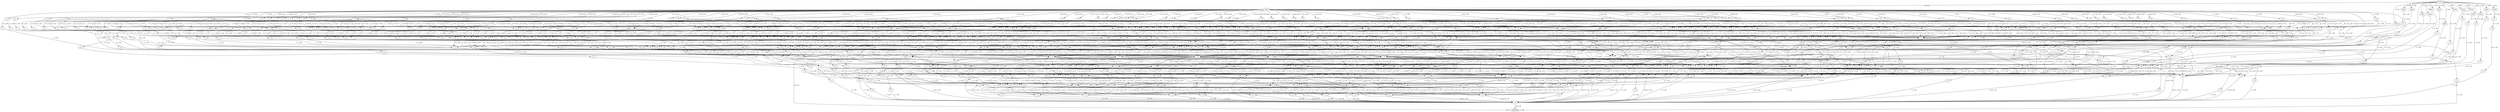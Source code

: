digraph G {
  0 [label="initial"];
  1 [label="initial"];
  2 [label="initial"];
  3 [label="initial"];
  4 [label="initial"];
  5 [label="initial"];
  6 [label="initial"];
  7 [label="initial"];
  8 [label="initial"];
  9 [label="initial"];
  10 [label="initial"];
  11 [label="initial"];
  12 [label="initial"];
  13 [label="initial"];
  14 [label="initial"];
  15 [label="initial"];
  16 [label="initial"];
  17 [label="t_10"];
  18 [label="t_10"];
  19 [label="t_10"];
  20 [label="t_10"];
  21 [label="t_10"];
  22 [label="t_10"];
  23 [label="t_10"];
  24 [label="t_10"];
  25 [label="t_10"];
  26 [label="t_10"];
  27 [label="t_10"];
  28 [label="t_10"];
  29 [label="t_10"];
  30 [label="t_10"];
  31 [label="t_10"];
  32 [label="t_10"];
  33 [label="t_10"];
  34 [label="t_10"];
  35 [label="t_10"];
  36 [label="t_10"];
  37 [label="t_10"];
  38 [label="t_10"];
  39 [label="t_10"];
  40 [label="t_10"];
  41 [label="t_10"];
  42 [label="t_10"];
  43 [label="t_10"];
  44 [label="t_10"];
  45 [label="t_10"];
  46 [label="t_10"];
  47 [label="t_10"];
  48 [label="t_10"];
  49 [label="t_10"];
  50 [label="t_10"];
  51 [label="t_10"];
  52 [label="t_10"];
  53 [label="t_10"];
  54 [label="t_10"];
  55 [label="t_10"];
  56 [label="t_10"];
  57 [label="t_10"];
  58 [label="t_10"];
  59 [label="t_10"];
  60 [label="t_10"];
  61 [label="t_10"];
  62 [label="t_10"];
  63 [label="t_10"];
  64 [label="t_10"];
  65 [label="t_10"];
  66 [label="t_10"];
  67 [label="t_10"];
  68 [label="t_10"];
  69 [label="t_10"];
  70 [label="t_10"];
  71 [label="t_10"];
  72 [label="t_10"];
  73 [label="t_10"];
  74 [label="t_10"];
  75 [label="t_10"];
  76 [label="t_10"];
  77 [label="t_10"];
  78 [label="t_10"];
  79 [label="t_10"];
  80 [label="t_10"];
  81 [label="t_10"];
  82 [label="t_10"];
  83 [label="t_10"];
  84 [label="t_10"];
  85 [label="t_10"];
  86 [label="t_10"];
  87 [label="t_10"];
  88 [label="t_10"];
  89 [label="t_10"];
  90 [label="t_10"];
  91 [label="t_10"];
  92 [label="t_10"];
  93 [label="t_10"];
  94 [label="t_10"];
  95 [label="t_10"];
  96 [label="t_10"];
  97 [label="t_10"];
  98 [label="t_10"];
  99 [label="t_10"];
  100 [label="t_10"];
  101 [label="t_10"];
  102 [label="t_10"];
  103 [label="t_10"];
  104 [label="t_11"];
  105 [label="t_11"];
  106 [label="t_11"];
  107 [label="t_11"];
  108 [label="t_11"];
  109 [label="t_11"];
  110 [label="t_11"];
  111 [label="t_11"];
  112 [label="t_11"];
  113 [label="t_11"];
  114 [label="t_11"];
  115 [label="t_11"];
  116 [label="t_11"];
  117 [label="t_11"];
  118 [label="t_11"];
  119 [label="t_11"];
  120 [label="t_11"];
  121 [label="t_11"];
  122 [label="t_11"];
  123 [label="t_11"];
  124 [label="t_11"];
  125 [label="t_11"];
  126 [label="t_11"];
  127 [label="t_11"];
  128 [label="t_11"];
  129 [label="t_11"];
  130 [label="t_11"];
  131 [label="t_11"];
  132 [label="t_11"];
  133 [label="t_11"];
  134 [label="t_11"];
  135 [label="t_11"];
  136 [label="t_11"];
  137 [label="t_11"];
  138 [label="t_11"];
  139 [label="t_11"];
  140 [label="t_11"];
  141 [label="t_11"];
  142 [label="t_11"];
  143 [label="t_11"];
  144 [label="t_11"];
  145 [label="t_11"];
  146 [label="t_11"];
  147 [label="t_11"];
  148 [label="t_11"];
  149 [label="t_11"];
  150 [label="t_11"];
  151 [label="t_11"];
  152 [label="t_11"];
  153 [label="t_11"];
  154 [label="t_11"];
  155 [label="t_11"];
  156 [label="t_11"];
  157 [label="t_11"];
  158 [label="t_11"];
  159 [label="t_11"];
  160 [label="t_11"];
  161 [label="t_11"];
  162 [label="t_11"];
  163 [label="t_11"];
  164 [label="t_11"];
  165 [label="t_11"];
  166 [label="t_11"];
  167 [label="t_11"];
  168 [label="t_11"];
  169 [label="t_11"];
  170 [label="t_11"];
  171 [label="t_11"];
  172 [label="t_11"];
  173 [label="t_11"];
  174 [label="t_11"];
  175 [label="t_11"];
  176 [label="t_13"];
  177 [label="t_15"];
  178 [label="t_15"];
  179 [label="t_15"];
  180 [label="t_15"];
  181 [label="t_15"];
  182 [label="t_15"];
  183 [label="t_15"];
  184 [label="t_15"];
  185 [label="t_15"];
  186 [label="t_15"];
  187 [label="t_15"];
  188 [label="t_15"];
  189 [label="t_15"];
  190 [label="t_15"];
  191 [label="t_15"];
  192 [label="t_15"];
  193 [label="t_15"];
  194 [label="t_15"];
  195 [label="t_15"];
  196 [label="t_15"];
  197 [label="t_15"];
  198 [label="t_15"];
  199 [label="t_15"];
  200 [label="t_15"];
  201 [label="t_15"];
  202 [label="t_15"];
  203 [label="t_15"];
  204 [label="t_15"];
  205 [label="t_15"];
  206 [label="t_15"];
  207 [label="t_15"];
  208 [label="t_15"];
  209 [label="t_15"];
  210 [label="t_15"];
  211 [label="t_15"];
  212 [label="t_15"];
  213 [label="t_15"];
  214 [label="t_15"];
  215 [label="t_15"];
  216 [label="t_15"];
  217 [label="t_15"];
  218 [label="t_15"];
  219 [label="t_15"];
  220 [label="t_15"];
  221 [label="t_15"];
  222 [label="t_15"];
  223 [label="t_15"];
  224 [label="t_15"];
  225 [label="t_15"];
  226 [label="t_15"];
  227 [label="t_15"];
  228 [label="t_15"];
  229 [label="t_15"];
  230 [label="t_15"];
  231 [label="t_15"];
  232 [label="t_15"];
  233 [label="t_15"];
  234 [label="t_15"];
  235 [label="t_15"];
  236 [label="t_15"];
  237 [label="t_15"];
  238 [label="t_15"];
  239 [label="t_15"];
  240 [label="t_15"];
  241 [label="t_15"];
  242 [label="t_15"];
  243 [label="t_15"];
  244 [label="t_15"];
  245 [label="t_15"];
  246 [label="t_15"];
  247 [label="t_15"];
  248 [label="t_15"];
  249 [label="t_15"];
  250 [label="t_15"];
  251 [label="t_15"];
  252 [label="t_15"];
  253 [label="t_15"];
  254 [label="t_15"];
  255 [label="t_15"];
  256 [label="t_15"];
  257 [label="t_15"];
  258 [label="t_15"];
  259 [label="t_15"];
  260 [label="t_15"];
  261 [label="t_15"];
  262 [label="t_15"];
  263 [label="t_15"];
  264 [label="t_15"];
  265 [label="t_15"];
  266 [label="t_15"];
  267 [label="t_15"];
  268 [label="t_15"];
  269 [label="t_15"];
  270 [label="t_15"];
  271 [label="t_15"];
  272 [label="t_15"];
  273 [label="t_15"];
  274 [label="t_15"];
  275 [label="t_15"];
  276 [label="t_15"];
  277 [label="t_15"];
  278 [label="t_16"];
  279 [label="t_16"];
  280 [label="t_16"];
  281 [label="t_16"];
  282 [label="t_16"];
  283 [label="t_16"];
  284 [label="t_16"];
  285 [label="t_16"];
  286 [label="t_16"];
  287 [label="t_16"];
  288 [label="t_16"];
  289 [label="t_16"];
  290 [label="t_16"];
  291 [label="t_16"];
  292 [label="t_16"];
  293 [label="t_16"];
  294 [label="t_16"];
  295 [label="t_16"];
  296 [label="t_16"];
  297 [label="t_16"];
  298 [label="t_16"];
  299 [label="t_16"];
  300 [label="t_16"];
  301 [label="t_16"];
  302 [label="t_16"];
  303 [label="t_16"];
  304 [label="t_16"];
  305 [label="t_16"];
  306 [label="t_16"];
  307 [label="t_16"];
  308 [label="t_16"];
  309 [label="t_16"];
  310 [label="t_16"];
  311 [label="t_16"];
  312 [label="t_16"];
  313 [label="t_16"];
  314 [label="t_16"];
  315 [label="t_16"];
  316 [label="t_16"];
  317 [label="t_16"];
  318 [label="t_16"];
  319 [label="t_16"];
  320 [label="t_16"];
  321 [label="t_16"];
  322 [label="t_16"];
  323 [label="t_16"];
  324 [label="t_17"];
  325 [label="t_17"];
  326 [label="t_17"];
  327 [label="t_17"];
  328 [label="t_17"];
  329 [label="t_17"];
  330 [label="t_17"];
  331 [label="t_17"];
  332 [label="t_17"];
  333 [label="t_17"];
  334 [label="t_17"];
  335 [label="t_17"];
  336 [label="t_17"];
  337 [label="t_17"];
  338 [label="t_18"];
  339 [label="t_19"];
  340 [label="t_19"];
  341 [label="t_19"];
  342 [label="t_19"];
  343 [label="t_19"];
  344 [label="t_19"];
  345 [label="t_19"];
  346 [label="t_19"];
  347 [label="t_19"];
  348 [label="t_19"];
  349 [label="t_19"];
  350 [label="t_19"];
  351 [label="t_19"];
  352 [label="t_20"];
  353 [label="t_21"];
  354 [label="t_21"];
  355 [label="t_21"];
  356 [label="t_21"];
  357 [label="t_21"];
  358 [label="t_21"];
  359 [label="t_21"];
  360 [label="t_21"];
  361 [label="t_21"];
  362 [label="t_21"];
  363 [label="t_21"];
  364 [label="t_21"];
  365 [label="t_21"];
  366 [label="t_21"];
  367 [label="t_21"];
  368 [label="t_21"];
  369 [label="t_21"];
  370 [label="t_21"];
  371 [label="t_21"];
  372 [label="t_21"];
  373 [label="t_21"];
  374 [label="t_21"];
  375 [label="t_21"];
  376 [label="t_21"];
  377 [label="t_21"];
  378 [label="t_21"];
  379 [label="t_21"];
  380 [label="t_21"];
  381 [label="t_21"];
  382 [label="t_23"];
  383 [label="t_23"];
  384 [label="t_23"];
  385 [label="t_23"];
  386 [label="t_23"];
  387 [label="t_23"];
  388 [label="t_23"];
  389 [label="t_23"];
  390 [label="t_23"];
  391 [label="t_23"];
  392 [label="t_23"];
  393 [label="t_23"];
  394 [label="t_23"];
  395 [label="t_23"];
  396 [label="t_23"];
  397 [label="t_23"];
  398 [label="t_23"];
  399 [label="t_23"];
  400 [label="t_23"];
  401 [label="t_23"];
  402 [label="t_23"];
  403 [label="t_23"];
  404 [label="t_23"];
  405 [label="t_23"];
  406 [label="t_23"];
  407 [label="t_23"];
  408 [label="t_23"];
  409 [label="t_23"];
  410 [label="t_23"];
  411 [label="t_23"];
  412 [label="t_23"];
  413 [label="t_23"];
  414 [label="t_23"];
  415 [label="t_23"];
  416 [label="t_23"];
  417 [label="t_23"];
  418 [label="t_23"];
  419 [label="t_23"];
  420 [label="t_23"];
  421 [label="t_23"];
  422 [label="t_23"];
  423 [label="t_23"];
  424 [label="t_23"];
  425 [label="t_23"];
  426 [label="t_23"];
  427 [label="t_24"];
  428 [label="t_24"];
  429 [label="t_24"];
  430 [label="t_24"];
  431 [label="t_24"];
  432 [label="t_24"];
  433 [label="t_24"];
  434 [label="t_24"];
  435 [label="t_24"];
  436 [label="t_24"];
  437 [label="t_24"];
  438 [label="t_24"];
  439 [label="t_24"];
  440 [label="t_24"];
  441 [label="t_24"];
  442 [label="t_24"];
  443 [label="t_24"];
  444 [label="t_24"];
  445 [label="t_24"];
  446 [label="t_24"];
  447 [label="t_24"];
  448 [label="t_24"];
  449 [label="t_24"];
  450 [label="t_24"];
  451 [label="t_24"];
  452 [label="t_24"];
  453 [label="t_24"];
  454 [label="t_24"];
  455 [label="t_24"];
  456 [label="t_24"];
  457 [label="t_24"];
  458 [label="t_25"];
  459 [label="t_25"];
  460 [label="t_25"];
  461 [label="t_25"];
  462 [label="t_25"];
  463 [label="t_25"];
  464 [label="t_25"];
  465 [label="t_25"];
  466 [label="t_25"];
  467 [label="t_25"];
  468 [label="t_25"];
  469 [label="t_25"];
  470 [label="t_25"];
  471 [label="t_33"];
  472 [label="t_33"];
  473 [label="t_33"];
  474 [label="t_33"];
  475 [label="t_33"];
  476 [label="t_33"];
  477 [label="t_33"];
  478 [label="t_33"];
  479 [label="t_33"];
  480 [label="t_33"];
  481 [label="t_33"];
  482 [label="t_33"];
  483 [label="t_33"];
  484 [label="t_33"];
  485 [label="t_33"];
  486 [label="t_33"];
  487 [label="t_33"];
  488 [label="t_33"];
  489 [label="t_33"];
  490 [label="t_33"];
  491 [label="t_33"];
  492 [label="t_33"];
  493 [label="t_33"];
  494 [label="t_33"];
  495 [label="t_33"];
  496 [label="t_33"];
  497 [label="t_33"];
  498 [label="t_33"];
  499 [label="t_33"];
  500 [label="t_33"];
  501 [label="t_33"];
  502 [label="t_33"];
  503 [label="t_33"];
  504 [label="t_33"];
  505 [label="t_33"];
  506 [label="t_33"];
  507 [label="t_33"];
  508 [label="t_33"];
  509 [label="t_33"];
  510 [label="t_33"];
  511 [label="t_33"];
  512 [label="t_33"];
  513 [label="t_33"];
  514 [label="t_33"];
  515 [label="t_33"];
  516 [label="t_33"];
  517 [label="t_33"];
  518 [label="t_33"];
  519 [label="t_33"];
  520 [label="t_33"];
  521 [label="t_33"];
  522 [label="t_33"];
  523 [label="t_33"];
  524 [label="t_33"];
  525 [label="t_33"];
  526 [label="t_33"];
  527 [label="t_33"];
  528 [label="t_33"];
  529 [label="t_33"];
  530 [label="t_33"];
  531 [label="t_33"];
  532 [label="t_33"];
  533 [label="t_33"];
  534 [label="t_33"];
  535 [label="t_33"];
  536 [label="t_33"];
  537 [label="t_33"];
  538 [label="t_33"];
  539 [label="t_33"];
  540 [label="t_33"];
  541 [label="t_33"];
  542 [label="t_33"];
  543 [label="t_33"];
  544 [label="t_33"];
  545 [label="t_33"];
  546 [label="t_33"];
  547 [label="t_33"];
  548 [label="t_33"];
  549 [label="t_33"];
  550 [label="t_33"];
  551 [label="t_33"];
  552 [label="t_33"];
  553 [label="t_33"];
  554 [label="t_33"];
  555 [label="t_33"];
  556 [label="t_5"];
  557 [label="t_5"];
  558 [label="t_5"];
  559 [label="t_5"];
  560 [label="t_5"];
  561 [label="t_5"];
  562 [label="t_5"];
  563 [label="t_5"];
  564 [label="t_5"];
  565 [label="t_5"];
  566 [label="t_5"];
  567 [label="t_5"];
  568 [label="t_5"];
  569 [label="t_5"];
  570 [label="t_5"];
  571 [label="t_5"];
  572 [label="t_5"];
  573 [label="t_5"];
  574 [label="t_5"];
  575 [label="t_5"];
  576 [label="t_5"];
  577 [label="t_5"];
  578 [label="t_5"];
  579 [label="t_5"];
  580 [label="t_5"];
  581 [label="t_5"];
  582 [label="t_5"];
  583 [label="t_5"];
  584 [label="t_5"];
  585 [label="t_5"];
  586 [label="t_5"];
  587 [label="t_5"];
  588 [label="t_5"];
  589 [label="t_5"];
  590 [label="t_5"];
  591 [label="t_5"];
  592 [label="t_5"];
  593 [label="t_5"];
  594 [label="t_5"];
  595 [label="t_5"];
  596 [label="t_5"];
  597 [label="t_5"];
  598 [label="t_5"];
  599 [label="t_5"];
  600 [label="t_5"];
  601 [label="t_5"];
  602 [label="t_5"];
  603 [label="t_5"];
  604 [label="t_5"];
  605 [label="t_5"];
  606 [label="t_5"];
  607 [label="t_5"];
  608 [label="t_5"];
  609 [label="t_5"];
  610 [label="t_5"];
  611 [label="t_5"];
  612 [label="t_5"];
  613 [label="t_5"];
  614 [label="t_5"];
  615 [label="t_5"];
  616 [label="t_5"];
  617 [label="t_5"];
  618 [label="t_5"];
  619 [label="t_5"];
  620 [label="t_5"];
  621 [label="t_5"];
  622 [label="t_5"];
  623 [label="t_5"];
  624 [label="t_5"];
  625 [label="t_5"];
  626 [label="t_5"];
  627 [label="t_5"];
  628 [label="t_5"];
  629 [label="t_5"];
  630 [label="t_5"];
  631 [label="t_5"];
  632 [label="t_5"];
  633 [label="t_5"];
  634 [label="t_5"];
  635 [label="t_5"];
  636 [label="t_5"];
  637 [label="t_5"];
  638 [label="t_5"];
  639 [label="t_5"];
  640 [label="t_5"];
  641 [label="t_5"];
  642 [label="t_5"];
  643 [label="t_5"];
  644 [label="t_5"];
  645 [label="t_5"];
  646 [label="t_5"];
  647 [label="t_5"];
  648 [label="t_5"];
  649 [label="t_5"];
  650 [label="t_5"];
  651 [label="t_5"];
  652 [label="t_5"];
  653 [label="t_5"];
  654 [label="t_5"];
  655 [label="t_5"];
  656 [label="t_5"];
  657 [label="t_5"];
  658 [label="t_5"];
  659 [label="t_5"];
  660 [label="t_5"];
  661 [label="t_5"];
  662 [label="t_5"];
  663 [label="t_5"];
  664 [label="t_5"];
  665 [label="t_5"];
  666 [label="t_5"];
  667 [label="t_5"];
  668 [label="t_5"];
  669 [label="t_5"];
  670 [label="t_5"];
  671 [label="t_5"];
  672 [label="t_5"];
  673 [label="t_5"];
  674 [label="t_5"];
  675 [label="t_5"];
  676 [label="t_5"];
  677 [label="t_5"];
  678 [label="t_5"];
  679 [label="t_5"];
  680 [label="t_5"];
  681 [label="t_5"];
  682 [label="t_5"];
  683 [label="t_5"];
  684 [label="t_5"];
  685 [label="t_5"];
  686 [label="t_5"];
  687 [label="t_5"];
  688 [label="t_5"];
  689 [label="t_5"];
  690 [label="t_5"];
  691 [label="t_5"];
  692 [label="t_5"];
  693 [label="t_5"];
  694 [label="t_5"];
  695 [label="t_5"];
  696 [label="t_5"];
  697 [label="t_5"];
  698 [label="t_5"];
  699 [label="t_5"];
  700 [label="t_5"];
  701 [label="t_5"];
  702 [label="t_5"];
  703 [label="t_5"];
  704 [label="t_5"];
  705 [label="t_5"];
  706 [label="t_5"];
  707 [label="t_5"];
  708 [label="t_5"];
  709 [label="t_5"];
  710 [label="t_5"];
  711 [label="t_5"];
  712 [label="t_5"];
  713 [label="t_5"];
  714 [label="t_5"];
  715 [label="t_5"];
  716 [label="t_5"];
  717 [label="t_5"];
  718 [label="t_5"];
  719 [label="t_5"];
  720 [label="t_5"];
  721 [label="t_5"];
  722 [label="t_5"];
  723 [label="t_5"];
  724 [label="t_5"];
  725 [label="t_5"];
  726 [label="t_5"];
  727 [label="t_5"];
  728 [label="t_5"];
  729 [label="t_5"];
  730 [label="t_5"];
  731 [label="t_5"];
  732 [label="t_5"];
  733 [label="t_5"];
  734 [label="t_5"];
  735 [label="t_5"];
  736 [label="t_5"];
  737 [label="t_5"];
  738 [label="t_5"];
  739 [label="t_5"];
  740 [label="t_5"];
  741 [label="t_5"];
  742 [label="t_5"];
  743 [label="t_9"];
  744 [label="TERMINAL",shape=diamond];
  745 [label="INITIAL",shape=box];
0->146 [label="9 1 1.00"];
1->107 [label="9 1 1.00"];
2->123 [label="9 1 1.00"];
3->110 [label="9 1 1.00"];
4->133 [label="9 1 1.00"];
5->128 [label="9 1 1.00"];
6->113 [label="10 1 1.00"];
7->111 [label="10 1 1.00"];
8->105 [label="10 1 1.00"];
9->141 [label="9 2 1.00"];
10->163 [label="9 2 1.00"];
11->143 [label="10 2 1.00"];
12->140 [label="10 2 1.00"];
13->165 [label="10 2 1.00"];
14->142 [label="9 3 1.00"];
15->108 [label="10 1 0.50"];
15->127 [label="10 1 0.50"];
16->122 [label="9 1 0.00"];
16->475 [label="0 1 0.00"];
16->472 [label="0 1 0.00"];
16->471 [label="0 1 0.00"];
16->473 [label="1 1 0.00"];
16->474 [label="1 1 0.00"];
16->485 [label="5 1 0.00"];
16->476 [label="6 1 0.00"];
16->478 [label="6 1 0.00"];
16->477 [label="8 1 0.00"];
16->481 [label="8 1 0.00"];
16->479 [label="8 1 0.00"];
16->482 [label="9 1 0.00"];
16->484 [label="10 1 0.00"];
16->480 [label="10 1 0.00"];
16->483 [label="10 1 0.00"];
16->488 [label="[0,5] 2 0.01"];
16->487 [label="[0,6] 2 0.01"];
16->494 [label="[0,8] 2 0.01"];
16->493 [label="[1,8] 2 0.01"];
16->489 [label="[1,8] 2 0.01"];
16->490 [label="[1,10] 2 0.01"];
16->492 [label="[5,6] 2 0.01"];
16->500 [label="[5,10] 2 0.01"];
16->495 [label="6 2 0.01"];
16->501 [label="[6,9] 2 0.01"];
16->497 [label="[6,9] 2 0.01"];
16->496 [label="7 2 0.01"];
16->498 [label="[7,8] 2 0.01"];
16->491 [label="[7,9] 2 0.01"];
16->499 [label="[8,11] 2 0.01"];
16->504 [label="[0,7] 3 0.01"];
16->503 [label="[1,7] 3 0.01"];
16->506 [label="[1,8] 3 0.01"];
16->509 [label="[1,7] 3 0.01"];
16->486 [label="[1,8] 3 0.01"];
16->510 [label="[1,10] 3 0.01"];
16->511 [label="[6,8] 3 0.01"];
16->505 [label="[6,9] 3 0.01"];
16->507 [label="[6,10] 3 0.01"];
16->514 [label="7 3 0.01"];
16->508 [label="[7,10] 3 0.01"];
16->512 [label="[7,10] 3 0.01"];
16->515 [label="[8,9] 3 0.01"];
16->513 [label="[9,10] 3 0.01"];
16->502 [label="[0,8] 4 0.01"];
16->530 [label="[0,8] 4 0.01"];
16->521 [label="[0,11] 4 0.01"];
16->525 [label="[1,5] 4 0.01"];
16->520 [label="[1,6] 4 0.01"];
16->519 [label="[1,9] 4 0.01"];
16->518 [label="[1,10] 4 0.01"];
16->529 [label="[5,8] 4 0.01"];
16->527 [label="[5,6] 4 0.01"];
16->528 [label="[5,8] 4 0.01"];
16->523 [label="[5,9] 4 0.01"];
16->531 [label="[6,9] 4 0.01"];
16->522 [label="[6,10] 4 0.01"];
16->532 [label="[6,10] 4 0.01"];
16->526 [label="[7,9] 4 0.01"];
16->524 [label="[7,9] 4 0.01"];
16->533 [label="[7,10] 4 0.01"];
16->541 [label="[0,10] 5 0.02"];
16->537 [label="[1,8] 5 0.02"];
16->516 [label="[1,9] 5 0.02"];
16->517 [label="[1,8] 5 0.02"];
16->540 [label="[1,8] 5 0.02"];
16->538 [label="[1,9] 5 0.02"];
16->536 [label="[1,11] 5 0.02"];
16->539 [label="[6,7] 5 0.02"];
16->535 [label="[1,9] 6 0.02"];
16->545 [label="[1,9] 6 0.02"];
16->543 [label="[1,11] 6 0.02"];
16->544 [label="[5,10] 6 0.02"];
16->542 [label="[0,7] 7 0.02"];
16->550 [label="[0,9] 7 0.02"];
16->548 [label="[1,8] 7 0.02"];
16->534 [label="[1,9] 7 0.02"];
16->549 [label="[1,8] 7 0.02"];
16->547 [label="[1,11] 7 0.02"];
16->551 [label="[1,8] 9 0.03"];
16->546 [label="[1,9] 9 0.03"];
16->552 [label="[1,9] 10 0.03"];
16->553 [label="[0,10] 12 0.04"];
16->554 [label="[1,8] 12 0.04"];
16->555 [label="[1,9] 13 0.04"];
16->743 [label="[15,25] 5 0.02"];
17->288 [label="0 1 1.00"];
18->279 [label="0 1 1.00"];
19->315 [label="0 1 1.00"];
20->298 [label="0 1 1.00"];
21->322 [label="0 1 1.00"];
22->321 [label="0 1 1.00"];
23->294 [label="0 1 1.00"];
24->296 [label="0 1 1.00"];
25->296 [label="0 1 1.00"];
26->316 [label="0 1 1.00"];
27->316 [label="0 1 1.00"];
28->322 [label="0 1 1.00"];
29->317 [label="0 1 1.00"];
30->311 [label="0 1 1.00"];
31->278 [label="0 1 1.00"];
32->314 [label="0 1 1.00"];
33->323 [label="0 1 1.00"];
34->297 [label="0 1 1.00"];
35->290 [label="0 1 1.00"];
36->295 [label="0 1 1.00"];
37->299 [label="0 1 1.00"];
38->321 [label="0 1 1.00"];
39->322 [label="0 1 1.00"];
40->319 [label="0 1 1.00"];
41->318 [label="0 1 1.00"];
42->291 [label="0 1 1.00"];
43->300 [label="0 1 1.00"];
44->320 [label="0 1 1.00"];
45->292 [label="0 1 1.00"];
46->337 [label="0 1 1.00"];
47->324 [label="0 1 1.00"];
48->333 [label="0 1 1.00"];
49->330 [label="0 1 1.00"];
50->330 [label="0 1 1.00"];
51->337 [label="0 1 1.00"];
52->334 [label="0 1 1.00"];
53->337 [label="0 1 1.00"];
54->325 [label="0 1 1.00"];
55->330 [label="0 1 1.00"];
56->337 [label="0 1 1.00"];
57->335 [label="0 1 1.00"];
58->335 [label="0 1 1.00"];
59->336 [label="0 1 1.00"];
60->329 [label="0 1 1.00"];
61->337 [label="0 1 1.00"];
62->337 [label="0 1 1.00"];
63->332 [label="0 1 1.00"];
64->327 [label="0 1 1.00"];
65->333 [label="0 1 1.00"];
66->329 [label="0 1 1.00"];
67->326 [label="0 1 1.00"];
68->328 [label="0 2 1.00"];
69->334 [label="0 2 1.00"];
70->337 [label="0 2 1.00"];
71->331 [label="0 4 1.00"];
72->332 [label="0 4 1.00"];
73->334 [label="0 5 1.00"];
74->335 [label="0 6 1.00"];
75->333 [label="0 6 1.00"];
76->337 [label="0 6 1.00"];
77->336 [label="0 7 1.00"];
78->323 [label="0 1 0.33"];
78->315 [label="0 2 0.67"];
79->323 [label="0 1 0.33"];
79->314 [label="0 2 0.67"];
80->287 [label="0 1 0.50"];
80->301 [label="0 1 0.50"];
81->318 [label="0 1 0.50"];
81->281 [label="0 1 0.50"];
82->319 [label="0 1 0.50"];
82->322 [label="0 1 0.50"];
83->303 [label="0 1 0.50"];
83->316 [label="0 1 0.50"];
84->285 [label="0 1 0.50"];
84->308 [label="0 1 0.50"];
85->315 [label="0 1 0.50"];
85->323 [label="0 1 0.50"];
86->313 [label="0 1 0.50"];
86->310 [label="0 1 0.50"];
87->321 [label="0 1 0.50"];
87->310 [label="0 1 0.50"];
88->301 [label="0 1 0.50"];
88->303 [label="0 1 0.50"];
89->313 [label="0 1 0.50"];
89->307 [label="0 1 0.50"];
90->298 [label="0 1 0.50"];
90->286 [label="0 1 0.50"];
91->297 [label="0 1 0.50"];
91->316 [label="0 1 0.50"];
92->316 [label="0 1 0.50"];
92->314 [label="0 1 0.50"];
93->304 [label="0 1 0.50"];
93->317 [label="0 1 0.50"];
94->323 [label="0 1 0.50"];
94->304 [label="0 1 0.50"];
95->289 [label="0 1 0.50"];
95->311 [label="0 1 0.50"];
96->305 [label="0 1 0.25"];
96->320 [label="0 1 0.25"];
96->316 [label="0 2 0.50"];
97->299 [label="0 1 0.33"];
97->284 [label="0 1 0.33"];
97->314 [label="0 1 0.33"];
98->302 [label="0 1 0.33"];
98->319 [label="0 1 0.33"];
98->323 [label="0 1 0.33"];
99->302 [label="0 1 0.33"];
99->315 [label="0 1 0.33"];
99->280 [label="0 1 0.33"];
100->300 [label="0 1 0.33"];
100->305 [label="0 1 0.33"];
100->312 [label="0 1 0.33"];
101->306 [label="0 1 0.20"];
101->308 [label="0 1 0.20"];
101->283 [label="0 1 0.20"];
101->317 [label="0 2 0.40"];
102->309 [label="0 1 0.25"];
102->306 [label="0 1 0.25"];
102->307 [label="0 1 0.25"];
102->282 [label="0 1 0.25"];
103->309 [label="0 1 0.20"];
103->318 [label="0 1 0.20"];
103->320 [label="0 1 0.20"];
103->312 [label="0 1 0.20"];
103->293 [label="0 1 0.20"];
104->225 [label="3 1 1.00"];
105->224 [label="3 1 1.00"];
106->238 [label="3 1 1.00"];
107->186 [label="3 1 1.00"];
108->265 [label="3 1 1.00"];
109->277 [label="3 1 1.00"];
110->234 [label="3 1 1.00"];
111->192 [label="3 1 1.00"];
112->177 [label="3 1 1.00"];
113->216 [label="3 1 1.00"];
114->266 [label="3 1 1.00"];
115->233 [label="3 1 1.00"];
116->215 [label="3 1 1.00"];
117->216 [label="3 1 1.00"];
118->262 [label="3 1 1.00"];
119->272 [label="3 1 1.00"];
120->254 [label="3 1 1.00"];
121->226 [label="3 1 1.00"];
122->244 [label="4 1 1.00"];
123->190 [label="4 1 1.00"];
124->276 [label="4 1 1.00"];
125->243 [label="4 1 1.00"];
126->260 [label="4 1 1.00"];
127->250 [label="4 1 1.00"];
128->245 [label="4 1 1.00"];
129->273 [label="4 1 1.00"];
130->262 [label="4 1 1.00"];
131->275 [label="4 1 1.00"];
132->198 [label="4 1 1.00"];
133->219 [label="4 1 1.00"];
134->274 [label="4 1 1.00"];
135->268 [label="4 1 1.00"];
136->272 [label="4 1 1.00"];
137->237 [label="4 1 1.00"];
138->237 [label="4 1 1.00"];
139->267 [label="5 1 1.00"];
140->217 [label="3 2 1.00"];
141->247 [label="4 2 1.00"];
142->259 [label="4 3 1.00"];
143->234 [label="3 1 0.50"];
143->220 [label="3 1 0.50"];
144->222 [label="3 1 0.50"];
144->264 [label="45 1 0.50"];
145->225 [label="3 1 0.50"];
145->261 [label="4 1 0.50"];
146->189 [label="3 1 0.50"];
146->188 [label="3 1 0.50"];
147->255 [label="3 1 0.50"];
147->270 [label="3 1 0.50"];
148->193 [label="3 1 0.50"];
148->236 [label="4 1 0.50"];
149->244 [label="3 1 0.50"];
149->252 [label="3 1 0.50"];
150->232 [label="3 1 0.50"];
150->223 [label="4 1 0.50"];
151->216 [label="3 1 0.50"];
151->235 [label="3 1 0.50"];
152->258 [label="3 1 0.50"];
152->203 [label="4 1 0.50"];
153->263 [label="3 1 0.50"];
153->231 [label="3 1 0.50"];
154->215 [label="3 1 0.50"];
154->276 [label="3 1 0.50"];
155->251 [label="3 1 0.50"];
155->194 [label="4 1 0.50"];
156->257 [label="3 1 0.50"];
156->181 [label="3 1 0.50"];
157->249 [label="3 1 0.50"];
157->230 [label="5 1 0.50"];
158->228 [label="3 1 0.50"];
158->258 [label="3 1 0.50"];
159->235 [label="3 1 0.50"];
159->214 [label="3 1 0.50"];
160->229 [label="3 1 0.50"];
160->221 [label="4 1 0.50"];
161->269 [label="3 1 0.50"];
161->204 [label="4 1 0.50"];
162->276 [label="3 1 0.50"];
162->202 [label="4 1 0.50"];
163->244 [label="4 1 0.50"];
163->228 [label="4 1 0.50"];
164->208 [label="4 1 0.50"];
164->210 [label="5 1 0.50"];
165->264 [label="3 1 0.25"];
165->242 [label="4 1 0.25"];
165->245 [label="3 2 0.50"];
166->191 [label="3 1 0.33"];
166->187 [label="3 1 0.33"];
166->250 [label="3 1 0.33"];
167->275 [label="3 1 0.33"];
167->261 [label="4 1 0.33"];
167->229 [label="4 1 0.33"];
168->243 [label="3 1 0.33"];
168->265 [label="3 1 0.33"];
168->240 [label="4 1 0.33"];
169->255 [label="3 1 0.33"];
169->218 [label="4 1 0.33"];
169->271 [label="4 1 0.33"];
170->243 [label="3 1 0.25"];
170->260 [label="3 1 0.25"];
170->199 [label="4 1 0.25"];
170->263 [label="5 1 0.25"];
171->249 [label="3 1 0.17"];
171->265 [label="3 1 0.17"];
171->269 [label="4 1 0.17"];
171->255 [label="4 1 0.17"];
171->270 [label="[3,4] 2 0.33"];
172->215 [label="3 1 0.20"];
172->253 [label="3 1 0.20"];
172->179 [label="3 1 0.20"];
172->238 [label="4 1 0.20"];
172->226 [label="5 1 0.20"];
173->272 [label="3 1 0.17"];
173->265 [label="3 1 0.17"];
173->251 [label="4 1 0.17"];
173->267 [label="4 1 0.17"];
173->227 [label="4 1 0.17"];
173->261 [label="4 1 0.17"];
174->231 [label="3 1 0.14"];
174->277 [label="3 1 0.14"];
174->273 [label="3 1 0.14"];
174->269 [label="4 1 0.14"];
174->246 [label="4 1 0.14"];
174->272 [label="5 1 0.14"];
174->249 [label="7 1 0.14"];
175->263 [label="3 1 0.09"];
175->274 [label="3 1 0.09"];
175->183 [label="3 1 0.09"];
175->256 [label="4 1 0.09"];
175->266 [label="4 1 0.09"];
175->275 [label="4 1 0.09"];
175->254 [label="4 1 0.09"];
175->239 [label="4 1 0.09"];
175->260 [label="4 1 0.09"];
175->222 [label="4 1 0.09"];
175->277 [label="4 1 0.09"];
176->744 [label=" 51 1.00"];
177->381 [label="17 1 1.00"];
178->381 [label="17 1 1.00"];
179->381 [label="17 1 1.00"];
180->381 [label="17 1 1.00"];
181->379 [label="17 1 1.00"];
182->375 [label="17 1 1.00"];
183->381 [label="17 1 1.00"];
184->381 [label="17 1 1.00"];
185->379 [label="17 1 1.00"];
186->376 [label="18 1 1.00"];
187->381 [label="18 1 1.00"];
188->377 [label="18 1 1.00"];
189->369 [label="18 1 1.00"];
190->353 [label="18 1 1.00"];
191->363 [label="19 1 1.00"];
192->377 [label="19 1 1.00"];
193->378 [label="17 2 1.00"];
194->396 [label="3 1 1.00"];
195->391 [label="3 1 1.00"];
196->420 [label="3 1 1.00"];
197->411 [label="3 1 1.00"];
198->400 [label="3 1 1.00"];
199->389 [label="3 1 1.00"];
200->395 [label="3 1 1.00"];
201->387 [label="3 1 1.00"];
202->412 [label="3 1 1.00"];
203->409 [label="3 1 1.00"];
204->415 [label="3 1 1.00"];
205->417 [label="3 1 1.00"];
206->423 [label="3 1 1.00"];
207->426 [label="3 1 1.00"];
208->424 [label="3 1 1.00"];
209->426 [label="3 1 1.00"];
210->393 [label="4 1 1.00"];
211->402 [label="4 1 1.00"];
212->419 [label="4 1 1.00"];
213->410 [label="3 2 1.00"];
214->380 [label="17 1 0.33"];
214->381 [label="17 2 0.67"];
215->381 [label="17 1 0.33"];
215->380 [label="17 2 0.67"];
216->377 [label="19 1 0.33"];
216->378 [label="[17,19] 2 0.67"];
217->367 [label="19 1 0.33"];
217->377 [label="[19,21] 2 0.67"];
218->381 [label="17 1 0.50"];
218->420 [label="4 1 0.50"];
219->378 [label="17 1 0.50"];
219->377 [label="18 1 0.50"];
220->379 [label="17 1 0.50"];
220->377 [label="18 1 0.50"];
221->381 [label="17 1 0.50"];
221->371 [label="18 1 0.50"];
222->378 [label="17 1 0.50"];
222->398 [label="4 1 0.50"];
223->381 [label="17 1 0.50"];
223->416 [label="4 1 0.50"];
224->375 [label="17 1 0.50"];
224->377 [label="19 1 0.50"];
225->381 [label="17 1 0.50"];
225->378 [label="17 1 0.50"];
226->381 [label="17 1 0.50"];
226->424 [label="4 1 0.50"];
227->379 [label="17 1 0.50"];
227->413 [label="3 1 0.50"];
228->381 [label="17 1 0.50"];
228->376 [label="18 1 0.50"];
229->375 [label="17 1 0.50"];
229->407 [label="4 1 0.50"];
230->378 [label="17 1 0.50"];
230->420 [label="3 1 0.50"];
231->379 [label="17 1 0.50"];
231->380 [label="17 1 0.50"];
232->380 [label="17 1 0.50"];
232->373 [label="19 1 0.50"];
233->370 [label="18 1 0.50"];
233->365 [label="19 1 0.50"];
234->376 [label="18 1 0.50"];
234->377 [label="19 1 0.50"];
235->381 [label="17 2 0.50"];
235->379 [label="17 2 0.50"];
236->425 [label="3 1 0.50"];
236->423 [label="4 1 0.50"];
237->419 [label="3 1 0.50"];
237->425 [label="3 1 0.50"];
238->385 [label="3 1 0.50"];
238->422 [label="4 1 0.50"];
239->423 [label="3 1 0.50"];
239->424 [label="4 1 0.50"];
240->392 [label="3 1 0.50"];
240->397 [label="3 1 0.50"];
241->412 [label="3 1 0.50"];
241->404 [label="4 1 0.50"];
242->379 [label="17 1 0.25"];
242->378 [label="17 1 0.25"];
242->381 [label="17 2 0.50"];
243->374 [label="18 1 0.25"];
243->381 [label="17 2 0.50"];
243->420 [label="4 1 0.25"];
244->379 [label="17 1 0.33"];
244->366 [label="18 1 0.33"];
244->372 [label="18 1 0.33"];
245->380 [label="17 1 0.33"];
245->356 [label="18 1 0.33"];
245->377 [label="19 1 0.33"];
246->380 [label="17 1 0.33"];
246->372 [label="18 1 0.33"];
246->425 [label="3 1 0.33"];
247->379 [label="17 1 0.33"];
247->376 [label="18 1 0.33"];
247->372 [label="18 1 0.33"];
248->381 [label="17 1 0.33"];
248->379 [label="17 1 0.33"];
248->359 [label="18 1 0.33"];
249->381 [label="17 1 0.33"];
249->379 [label="17 1 0.33"];
249->408 [label="5 1 0.33"];
250->379 [label="17 1 0.33"];
250->367 [label="19 1 0.33"];
250->370 [label="27 1 0.33"];
251->381 [label="17 1 0.33"];
251->364 [label="18 1 0.33"];
251->418 [label="4 1 0.33"];
252->379 [label="17 1 0.33"];
252->376 [label="18 1 0.33"];
252->377 [label="18 1 0.33"];
253->379 [label="17 1 0.33"];
253->380 [label="17 1 0.33"];
253->369 [label="18 1 0.33"];
254->381 [label="17 1 0.33"];
254->358 [label="19 1 0.33"];
254->399 [label="3 1 0.33"];
255->381 [label="17 1 0.33"];
255->366 [label="18 1 0.33"];
255->374 [label="18 1 0.33"];
256->381 [label="17 1 0.33"];
256->415 [label="3 1 0.33"];
256->426 [label="3 1 0.33"];
257->380 [label="17 1 0.33"];
257->360 [label="20 1 0.33"];
257->422 [label="3 1 0.33"];
258->381 [label="17 1 0.33"];
258->378 [label="17 1 0.33"];
258->380 [label="17 1 0.33"];
259->376 [label="18 1 0.33"];
259->354 [label="19 1 0.33"];
259->377 [label="19 1 0.33"];
260->381 [label="17 2 0.50"];
260->406 [label="3 1 0.25"];
260->425 [label="3 1 0.25"];
261->426 [label="3 1 0.33"];
261->413 [label="3 1 0.33"];
261->388 [label="5 1 0.33"];
262->381 [label="17 1 0.20"];
262->355 [label="18 1 0.20"];
262->380 [label="17 2 0.40"];
262->409 [label="4 1 0.20"];
263->381 [label="17 1 0.20"];
263->378 [label="17 1 0.20"];
263->380 [label="17 2 0.40"];
263->424 [label="3 1 0.20"];
264->379 [label="17 1 0.25"];
264->378 [label="17 1 0.25"];
264->380 [label="17 1 0.25"];
264->377 [label="19 1 0.25"];
265->381 [label="17 1 0.25"];
265->378 [label="17 1 0.25"];
265->368 [label="18 1 0.25"];
265->377 [label="20 1 0.25"];
266->381 [label="17 1 0.25"];
266->422 [label="3 1 0.25"];
266->416 [label="4 1 0.25"];
266->425 [label="4 1 0.25"];
267->381 [label="17 1 0.25"];
267->411 [label="3 1 0.25"];
267->423 [label="3 1 0.25"];
267->425 [label="4 1 0.25"];
268->375 [label="17 1 0.25"];
268->380 [label="17 1 0.25"];
268->382 [label="3 1 0.25"];
268->421 [label="4 1 0.25"];
269->381 [label="17 1 0.25"];
269->371 [label="22 1 0.25"];
269->409 [label="4 1 0.25"];
269->418 [label="6 1 0.25"];
270->381 [label="17 1 0.25"];
270->365 [label="18 1 0.25"];
270->357 [label="23 1 0.25"];
270->403 [label="3 1 0.25"];
271->381 [label="17 1 0.25"];
271->380 [label="17 1 0.25"];
271->414 [label="3 1 0.25"];
271->426 [label="4 1 0.25"];
272->380 [label="17 1 0.25"];
272->374 [label="18 1 0.25"];
272->383 [label="4 1 0.25"];
272->421 [label="4 1 0.25"];
273->373 [label="18 2 0.40"];
273->417 [label="3 1 0.20"];
273->419 [label="3 1 0.20"];
273->390 [label="3 1 0.20"];
274->381 [label="17 1 0.14"];
274->368 [label="19 1 0.14"];
274->362 [label="21 1 0.14"];
274->380 [label="17 3 0.43"];
274->401 [label="3 1 0.14"];
275->378 [label="17 1 0.17"];
275->379 [label="17 2 0.33"];
275->414 [label="3 1 0.17"];
275->405 [label="3 1 0.17"];
275->421 [label="3 1 0.17"];
276->375 [label="17 1 0.17"];
276->374 [label="18 1 0.17"];
276->379 [label="17 2 0.33"];
276->386 [label="3 1 0.17"];
276->419 [label="4 1 0.17"];
277->381 [label="17 1 0.20"];
277->379 [label="17 1 0.20"];
277->361 [label="18 1 0.20"];
277->394 [label="3 1 0.20"];
277->384 [label="3 1 0.20"];
278->342 [label="5 1 1.00"];
279->350 [label="8 1 1.00"];
280->343 [label="8 1 1.00"];
281->351 [label="8 1 1.00"];
282->350 [label="8 1 1.00"];
283->347 [label="8 1 1.00"];
284->351 [label="8 1 1.00"];
285->351 [label="8 1 1.00"];
286->347 [label="8 1 1.00"];
287->350 [label="9 1 1.00"];
288->348 [label="10 1 1.00"];
289->348 [label="11 1 1.00"];
290->348 [label="12 1 1.00"];
291->351 [label="14 1 1.00"];
292->345 [label="14 1 1.00"];
293->351 [label="15 1 1.00"];
294->341 [label="15 1 1.00"];
295->346 [label="17 1 1.00"];
296->350 [label="[7,12] 2 1.00"];
297->349 [label="[11,14] 2 1.00"];
298->345 [label="6 1 0.50"];
298->350 [label="11 1 0.50"];
299->347 [label="7 1 0.50"];
299->344 [label="9 1 0.50"];
300->350 [label="7 1 0.50"];
300->347 [label="8 1 0.50"];
301->344 [label="8 1 0.50"];
301->350 [label="10 1 0.50"];
302->349 [label="8 1 0.50"];
302->348 [label="8 1 0.50"];
303->346 [label="8 1 0.50"];
303->348 [label="9 1 0.50"];
304->345 [label="8 1 0.50"];
304->350 [label="9 1 0.50"];
305->350 [label="8 1 0.50"];
305->351 [label="8 1 0.50"];
306->351 [label="8 1 0.50"];
306->340 [label="8 1 0.50"];
307->351 [label="8 1 0.50"];
307->340 [label="8 1 0.50"];
308->346 [label="8 1 0.50"];
308->351 [label="8 1 0.50"];
309->348 [label="8 1 0.50"];
309->350 [label="8 1 0.50"];
310->349 [label="8 1 0.50"];
310->350 [label="9 1 0.50"];
311->350 [label="8 1 0.50"];
311->351 [label="13 1 0.50"];
312->351 [label="8 1 0.50"];
312->349 [label="12 1 0.50"];
313->341 [label="8 1 0.50"];
313->343 [label="12 1 0.50"];
314->351 [label="[7,12] 2 0.40"];
314->350 [label="[7,8] 3 0.60"];
315->351 [label="8 2 0.40"];
315->350 [label="[7,10] 3 0.60"];
316->342 [label="11 1 0.14"];
316->348 [label="8 2 0.29"];
316->351 [label="[8,9] 4 0.57"];
317->346 [label="8 1 0.25"];
317->347 [label="8 1 0.25"];
317->350 [label="8 2 0.50"];
318->351 [label="8 1 0.33"];
318->349 [label="9 1 0.33"];
318->350 [label="11 1 0.33"];
319->342 [label="8 1 0.33"];
319->345 [label="8 1 0.33"];
319->343 [label="11 1 0.33"];
320->349 [label="8 1 0.33"];
320->351 [label="8 1 0.33"];
320->350 [label="9 1 0.33"];
321->349 [label="8 1 0.33"];
321->345 [label="8 1 0.33"];
321->351 [label="8 1 0.33"];
322->348 [label="8 1 0.25"];
322->350 [label="8 1 0.25"];
322->347 [label="8 1 0.25"];
322->339 [label="9 1 0.25"];
323->349 [label="8 1 0.17"];
323->344 [label="8 1 0.17"];
323->350 [label="8 1 0.17"];
323->351 [label="8 1 0.17"];
323->346 [label="[10,11] 2 0.33"];
324->352 [label="0 1 1.00"];
325->352 [label="0 1 1.00"];
326->352 [label="0 1 1.00"];
327->352 [label="1 1 1.00"];
328->352 [label="0 2 1.00"];
329->352 [label="1 2 1.00"];
330->352 [label="0 3 1.00"];
331->352 [label="0 4 1.00"];
332->352 [label="0 5 1.00"];
333->352 [label="0 8 1.00"];
334->352 [label="0 8 1.00"];
335->352 [label="0 8 1.00"];
336->352 [label="0 8 1.00"];
337->352 [label="0 14 1.00"];
338->744 [label=" 239 1.00"];
339->200 [label="3 1 1.00"];
340->260 [label="3 1 0.50"];
340->217 [label="3 1 0.50"];
341->243 [label="3 1 0.50"];
341->241 [label="4 1 0.50"];
342->267 [label="3 1 0.33"];
342->223 [label="3 1 0.33"];
342->236 [label="4 1 0.33"];
343->196 [label="3 1 0.33"];
343->275 [label="4 1 0.33"];
343->276 [label="5 1 0.33"];
344->185 [label="3 1 0.33"];
344->264 [label="3 1 0.33"];
344->219 [label="3 1 0.33"];
345->263 [label="3 1 0.20"];
345->235 [label="3 1 0.20"];
345->277 [label="3 1 0.20"];
345->224 [label="3 1 0.20"];
345->256 [label="4 1 0.20"];
346->242 [label="3 1 0.17"];
346->239 [label="3 1 0.17"];
346->214 [label="3 1 0.17"];
346->252 [label="3 1 0.17"];
346->267 [label="4 1 0.17"];
346->273 [label="5 1 0.17"];
347->182 [label="3 1 0.17"];
347->242 [label="3 1 0.17"];
347->193 [label="3 1 0.17"];
347->250 [label="3 1 0.17"];
347->180 [label="3 1 0.17"];
347->248 [label="3 1 0.17"];
348->246 [label="3 1 0.11"];
348->254 [label="3 1 0.11"];
348->184 [label="3 1 0.11"];
348->270 [label="3 1 0.11"];
348->277 [label="3 1 0.11"];
348->248 [label="3 1 0.11"];
348->211 [label="5 1 0.11"];
348->213 [label="[4,5] 2 0.22"];
349->274 [label="3 1 0.11"];
349->232 [label="3 1 0.11"];
349->242 [label="3 1 0.11"];
349->253 [label="3 1 0.11"];
349->197 [label="4 1 0.11"];
349->264 [label="4 1 0.11"];
349->240 [label="4 1 0.11"];
349->209 [label="4 1 0.11"];
349->201 [label="4 1 0.11"];
350->235 [label="3 1 0.04"];
350->221 [label="3 1 0.04"];
350->246 [label="3 1 0.04"];
350->276 [label="3 1 0.04"];
350->212 [label="3 1 0.04"];
350->258 [label="3 1 0.04"];
350->251 [label="3 1 0.04"];
350->256 [label="3 1 0.04"];
350->207 [label="4 1 0.04"];
350->275 [label="4 1 0.04"];
350->205 [label="4 1 0.04"];
350->262 [label="4 1 0.04"];
350->241 [label="4 1 0.04"];
350->268 [label="[3,4] 2 0.08"];
350->257 [label="[3,4] 2 0.08"];
350->271 [label="[3,4] 2 0.08"];
350->273 [label="[3,4] 2 0.08"];
350->274 [label="3 4 0.16"];
351->263 [label="3 1 0.04"];
351->269 [label="3 1 0.04"];
351->233 [label="3 1 0.04"];
351->218 [label="3 1 0.04"];
351->268 [label="3 1 0.04"];
351->275 [label="3 1 0.04"];
351->276 [label="3 1 0.04"];
351->247 [label="3 1 0.04"];
351->214 [label="3 1 0.04"];
351->253 [label="3 1 0.04"];
351->220 [label="3 1 0.04"];
351->248 [label="3 1 0.04"];
351->230 [label="3 1 0.04"];
351->227 [label="3 1 0.04"];
351->271 [label="3 1 0.04"];
351->178 [label="3 1 0.04"];
351->252 [label="3 1 0.04"];
351->206 [label="4 1 0.04"];
351->195 [label="4 1 0.04"];
351->262 [label="[3,4] 2 0.09"];
351->266 [label="4 2 0.09"];
352->744 [label=" 66 1.00"];
353->338 [label="1 1 1.00"];
354->338 [label="2 1 1.00"];
355->338 [label="2 1 1.00"];
356->338 [label="2 1 1.00"];
357->338 [label="3 1 1.00"];
358->338 [label="3 1 1.00"];
359->338 [label="3 1 1.00"];
360->338 [label="4 1 1.00"];
361->338 [label="4 1 1.00"];
362->338 [label="4 1 1.00"];
363->338 [label="4 1 1.00"];
364->338 [label="4 1 1.00"];
365->338 [label="[2,3] 2 1.00"];
366->338 [label="[2,4] 2 1.00"];
367->338 [label="[2,4] 2 1.00"];
368->338 [label="4 2 1.00"];
369->338 [label="4 2 1.00"];
370->338 [label="4 2 1.00"];
371->338 [label="4 2 1.00"];
372->338 [label="[2,3] 3 1.00"];
373->338 [label="[3,4] 3 1.00"];
374->338 [label="[3,4] 4 1.00"];
375->338 [label="[2,3] 5 1.00"];
376->338 [label="[1,3] 6 1.00"];
377->338 [label="1 14 1.00"];
378->338 [label="[2,3] 14 1.00"];
379->338 [label="[2,4] 21 1.00"];
380->338 [label="[3,4] 21 1.00"];
381->338 [label="[3,4] 41 1.00"];
382->428 [label="3 1 1.00"];
383->450 [label="3 1 1.00"];
384->446 [label="3 1 1.00"];
385->435 [label="3 1 1.00"];
386->433 [label="3 1 1.00"];
387->457 [label="3 1 1.00"];
388->449 [label="3 1 1.00"];
389->446 [label="3 1 1.00"];
390->438 [label="3 1 1.00"];
391->440 [label="3 1 1.00"];
392->437 [label="3 1 1.00"];
393->452 [label="3 1 1.00"];
394->441 [label="3 1 1.00"];
395->449 [label="3 1 1.00"];
396->430 [label="3 1 1.00"];
397->427 [label="3 1 1.00"];
398->454 [label="3 1 1.00"];
399->457 [label="3 1 1.00"];
400->454 [label="4 1 1.00"];
401->455 [label="4 1 1.00"];
402->446 [label="4 1 1.00"];
403->456 [label="4 1 1.00"];
404->455 [label="4 1 1.00"];
405->454 [label="4 1 1.00"];
406->452 [label="4 1 1.00"];
407->445 [label="5 1 1.00"];
408->444 [label="9 1 1.00"];
409->442 [label="3 1 0.33"];
409->439 [label="3 2 0.67"];
410->455 [label="3 1 0.50"];
410->444 [label="4 1 0.50"];
411->451 [label="3 1 0.50"];
411->440 [label="4 1 0.50"];
412->450 [label="3 1 0.50"];
412->453 [label="4 1 0.50"];
413->454 [label="3 1 0.50"];
413->442 [label="3 1 0.50"];
414->429 [label="3 1 0.50"];
414->431 [label="3 1 0.50"];
415->447 [label="3 1 0.50"];
415->449 [label="3 1 0.50"];
416->454 [label="3 1 0.50"];
416->457 [label="3 1 0.50"];
417->450 [label="3 1 0.50"];
417->436 [label="4 1 0.50"];
418->451 [label="4 1 0.50"];
418->443 [label="5 1 0.50"];
419->447 [label="3 1 0.25"];
419->448 [label="4 1 0.25"];
419->457 [label="3 2 0.50"];
420->448 [label="4 1 0.25"];
420->438 [label="5 1 0.25"];
420->456 [label="[3,4] 2 0.50"];
421->448 [label="3 1 0.33"];
421->438 [label="4 1 0.33"];
421->457 [label="4 1 0.33"];
422->434 [label="3 1 0.33"];
422->451 [label="3 1 0.33"];
422->452 [label="3 1 0.33"];
423->445 [label="3 1 0.25"];
423->456 [label="3 1 0.25"];
423->441 [label="3 1 0.25"];
423->443 [label="3 1 0.25"];
424->436 [label="4 1 0.25"];
424->455 [label="4 1 0.25"];
424->432 [label="5 1 0.25"];
424->447 [label="5 1 0.25"];
425->435 [label="3 1 0.17"];
425->437 [label="3 1 0.17"];
425->446 [label="4 1 0.17"];
425->457 [label="4 1 0.17"];
425->453 [label="[3,4] 2 0.33"];
426->455 [label="3 1 0.20"];
426->447 [label="3 1 0.20"];
426->437 [label="3 1 0.20"];
426->457 [label="3 1 0.20"];
426->448 [label="3 1 0.20"];
427->465 [label="17 1 1.00"];
428->468 [label="20 1 1.00"];
429->464 [label="20 1 1.00"];
430->464 [label="21 1 1.00"];
431->469 [label="21 1 1.00"];
432->470 [label="22 1 1.00"];
433->467 [label="22 1 1.00"];
434->470 [label="22 1 1.00"];
435->466 [label="[21,22] 2 1.00"];
436->468 [label="[22,23] 2 1.00"];
437->467 [label="21 1 0.33"];
437->469 [label="[19,21] 2 0.67"];
438->466 [label="22 1 0.33"];
438->470 [label="[20,21] 2 0.67"];
439->464 [label="18 1 0.50"];
439->461 [label="21 1 0.50"];
440->468 [label="18 1 0.50"];
440->463 [label="22 1 0.50"];
441->469 [label="19 1 0.50"];
441->462 [label="23 1 0.50"];
442->468 [label="19 1 0.50"];
442->467 [label="20 1 0.50"];
443->464 [label="20 1 0.50"];
443->461 [label="22 1 0.50"];
444->466 [label="21 1 0.50"];
444->459 [label="22 1 0.50"];
445->467 [label="22 1 0.50"];
445->460 [label="25 1 0.50"];
446->463 [label="19 1 0.25"];
446->467 [label="20 1 0.25"];
446->465 [label="[21,22] 2 0.50"];
447->470 [label="20 1 0.25"];
447->469 [label="20 1 0.25"];
447->468 [label="[21,22] 2 0.50"];
448->463 [label="20 1 0.25"];
448->466 [label="21 1 0.25"];
448->470 [label="[21,22] 2 0.50"];
449->468 [label="19 1 0.33"];
449->469 [label="19 1 0.33"];
449->463 [label="22 1 0.33"];
450->469 [label="20 1 0.33"];
450->470 [label="22 1 0.33"];
450->458 [label="25 1 0.33"];
451->463 [label="20 1 0.33"];
451->467 [label="21 1 0.33"];
451->468 [label="23 1 0.33"];
452->470 [label="21 1 0.33"];
452->465 [label="22 1 0.33"];
452->468 [label="24 1 0.33"];
453->470 [label="22 1 0.33"];
453->465 [label="22 1 0.33"];
453->466 [label="24 1 0.33"];
454->462 [label="19 1 0.20"];
454->465 [label="21 1 0.20"];
454->461 [label="25 1 0.20"];
454->470 [label="23 2 0.40"];
455->467 [label="21 1 0.20"];
455->464 [label="21 1 0.20"];
455->469 [label="22 1 0.20"];
455->470 [label="[20,21] 2 0.40"];
456->470 [label="20 1 0.25"];
456->462 [label="20 1 0.25"];
456->469 [label="21 1 0.25"];
456->466 [label="22 1 0.25"];
457->466 [label="20 1 0.13"];
457->470 [label="21 1 0.13"];
457->465 [label="21 1 0.13"];
457->468 [label="22 1 0.13"];
457->467 [label="[19,22] 2 0.25"];
457->469 [label="[22,24] 2 0.25"];
458->338 [label="4 1 1.00"];
459->338 [label="4 1 1.00"];
460->338 [label="4 1 1.00"];
461->338 [label="[3,4] 3 1.00"];
462->338 [label="4 3 1.00"];
463->338 [label="4 5 1.00"];
464->338 [label="4 5 1.00"];
465->338 [label="4 7 1.00"];
466->338 [label="4 8 1.00"];
467->338 [label="4 9 1.00"];
468->338 [label="[3,4] 11 1.00"];
469->338 [label="4 11 1.00"];
470->338 [label="[3,5] 16 1.00"];
471->613 [label="0 1 1.00"];
472->672 [label="0 1 1.00"];
473->601 [label="0 1 1.00"];
474->562 [label="0 1 1.00"];
475->577 [label="1 1 1.00"];
476->741 [label="2 1 1.00"];
477->689 [label="9 1 1.00"];
478->655 [label="11 1 1.00"];
479->740 [label="11 1 1.00"];
480->708 [label="12 1 1.00"];
481->584 [label="12 1 1.00"];
482->702 [label="15 1 1.00"];
483->701 [label="16 1 1.00"];
484->724 [label="17 1 1.00"];
485->741 [label="21 1 1.00"];
486->684 [label="0 1 0.33"];
486->737 [label="[9,13] 2 0.67"];
487->575 [label="0 1 0.50"];
487->725 [label="15 1 0.50"];
488->672 [label="0 1 0.50"];
488->724 [label="15 1 0.50"];
489->560 [label="0 1 0.50"];
489->666 [label="9 1 0.50"];
490->716 [label="0 1 0.50"];
490->714 [label="15 1 0.50"];
491->681 [label="0 1 0.50"];
491->734 [label="12 1 0.50"];
492->715 [label="0 1 0.50"];
492->653 [label="12 1 0.50"];
493->693 [label="0 1 0.50"];
493->619 [label="10 1 0.50"];
494->733 [label="1 1 0.50"];
494->735 [label="12 1 0.50"];
495->556 [label="1 1 0.50"];
495->648 [label="23 1 0.50"];
496->570 [label="1 1 0.50"];
496->614 [label="9 1 0.50"];
497->663 [label="1 1 0.50"];
497->729 [label="9 1 0.50"];
498->579 [label="5 1 0.50"];
498->738 [label="6 1 0.50"];
499->742 [label="10 1 0.50"];
499->712 [label="14 1 0.50"];
500->734 [label="12 1 0.50"];
500->741 [label="12 1 0.50"];
501->645 [label="13 1 0.50"];
501->730 [label="14 1 0.50"];
502->740 [label="11 1 0.25"];
502->709 [label="13 1 0.25"];
502->731 [label="0 2 0.50"];
503->603 [label="0 1 0.33"];
503->668 [label="0 1 0.33"];
503->667 [label="2 1 0.33"];
504->721 [label="0 1 0.33"];
504->665 [label="1 1 0.33"];
504->567 [label="1 1 0.33"];
505->576 [label="0 1 0.33"];
505->618 [label="5 1 0.33"];
505->642 [label="17 1 0.33"];
506->581 [label="0 1 0.33"];
506->737 [label="10 1 0.33"];
506->646 [label="17 1 0.33"];
507->716 [label="0 1 0.33"];
507->736 [label="1 1 0.33"];
507->644 [label="16 1 0.33"];
508->703 [label="0 1 0.33"];
508->573 [label="1 1 0.33"];
508->634 [label="12 1 0.33"];
509->719 [label="0 1 0.33"];
509->691 [label="0 1 0.33"];
509->722 [label="10 1 0.33"];
510->590 [label="0 1 0.33"];
510->699 [label="14 1 0.33"];
510->635 [label="15 1 0.33"];
511->612 [label="2 1 0.33"];
511->724 [label="10 1 0.33"];
511->700 [label="18 1 0.33"];
512->742 [label="2 1 0.33"];
512->725 [label="12 1 0.33"];
512->711 [label="16 1 0.33"];
513->622 [label="9 1 0.33"];
513->638 [label="12 1 0.33"];
513->700 [label="14 1 0.33"];
514->625 [label="9 1 0.33"];
514->574 [label="11 1 0.33"];
514->563 [label="12 1 0.33"];
515->741 [label="11 1 0.33"];
515->643 [label="15 1 0.33"];
515->727 [label="17 1 0.33"];
516->674 [label="0 1 0.20"];
516->740 [label="2 1 0.20"];
516->737 [label="17 1 0.20"];
516->722 [label="0 2 0.40"];
517->585 [label="0 1 0.20"];
517->687 [label="2 1 0.20"];
517->631 [label="9 1 0.20"];
517->735 [label="[9,10] 2 0.40"];
518->686 [label="0 1 0.25"];
518->724 [label="9 1 0.25"];
518->730 [label="13 1 0.25"];
518->699 [label="14 1 0.25"];
519->674 [label="0 1 0.25"];
519->670 [label="11 1 0.25"];
519->649 [label="18 1 0.25"];
519->647 [label="20 1 0.25"];
520->668 [label="0 1 0.25"];
520->673 [label="0 1 0.25"];
520->697 [label="11 1 0.25"];
520->660 [label="20 1 0.25"];
521->691 [label="0 1 0.25"];
521->677 [label="0 1 0.25"];
521->670 [label="10 1 0.25"];
521->632 [label="15 1 0.25"];
522->705 [label="0 1 0.25"];
522->695 [label="1 1 0.25"];
522->610 [label="7 1 0.25"];
522->678 [label="10 1 0.25"];
523->595 [label="0 1 0.25"];
523->557 [label="2 1 0.25"];
523->727 [label="11 1 0.25"];
523->717 [label="11 1 0.25"];
524->723 [label="0 1 0.25"];
524->708 [label="8 1 0.25"];
524->728 [label="11 1 0.25"];
524->663 [label="13 1 0.25"];
525->675 [label="0 1 0.25"];
525->669 [label="0 1 0.25"];
525->582 [label="0 1 0.25"];
525->686 [label="1 1 0.25"];
526->599 [label="0 1 0.25"];
526->667 [label="2 1 0.25"];
526->627 [label="9 1 0.25"];
526->666 [label="13 1 0.25"];
527->701 [label="1 1 0.25"];
527->726 [label="2 1 0.25"];
527->714 [label="12 1 0.25"];
527->659 [label="13 1 0.25"];
528->558 [label="1 1 0.25"];
528->615 [label="9 1 0.25"];
528->650 [label="14 1 0.25"];
528->661 [label="15 1 0.25"];
529->682 [label="1 1 0.25"];
529->692 [label="10 1 0.25"];
529->658 [label="11 1 0.25"];
529->580 [label="13 1 0.25"];
530->586 [label="1 1 0.25"];
530->711 [label="1 1 0.25"];
530->630 [label="9 1 0.25"];
530->566 [label="13 1 0.25"];
531->583 [label="1 1 0.25"];
531->707 [label="1 1 0.25"];
531->690 [label="1 1 0.25"];
531->730 [label="17 1 0.25"];
532->739 [label="2 1 0.25"];
532->719 [label="8 1 0.25"];
532->706 [label="9 1 0.25"];
532->640 [label="15 1 0.25"];
533->699 [label="9 1 0.25"];
533->712 [label="11 1 0.25"];
533->628 [label="11 1 0.25"];
533->736 [label="12 1 0.25"];
534->694 [label="1 1 0.14"];
534->598 [label="1 1 0.14"];
534->569 [label="7 1 0.14"];
534->739 [label="0 2 0.29"];
534->698 [label="[11,15] 2 0.29"];
535->738 [label="0 1 0.17"];
535->600 [label="0 1 0.17"];
535->593 [label="0 1 0.17"];
535->705 [label="16 1 0.17"];
535->718 [label="0 2 0.33"];
536->731 [label="0 1 0.20"];
536->680 [label="0 1 0.20"];
536->698 [label="9 1 0.20"];
536->713 [label="14 1 0.20"];
536->728 [label="15 1 0.20"];
537->738 [label="0 1 0.20"];
537->733 [label="0 1 0.20"];
537->671 [label="0 1 0.20"];
537->696 [label="1 1 0.20"];
537->639 [label="14 1 0.20"];
538->715 [label="0 1 0.20"];
538->738 [label="0 1 0.20"];
538->662 [label="8 1 0.20"];
538->617 [label="11 1 0.20"];
538->637 [label="13 1 0.20"];
539->564 [label="0 1 0.20"];
539->723 [label="0 1 0.20"];
539->613 [label="0 1 0.20"];
539->559 [label="2 1 0.20"];
539->594 [label="7 1 0.20"];
540->608 [label="0 1 0.20"];
540->687 [label="1 1 0.20"];
540->720 [label="8 1 0.20"];
540->713 [label="9 1 0.20"];
540->623 [label="12 1 0.20"];
541->604 [label="1 1 0.20"];
541->587 [label="8 1 0.20"];
541->697 [label="13 1 0.20"];
541->742 [label="13 1 0.20"];
541->651 [label="15 1 0.20"];
542->591 [label="0 1 0.14"];
542->740 [label="2 1 0.14"];
542->689 [label="3 1 0.14"];
542->652 [label="12 1 0.14"];
542->656 [label="19 1 0.14"];
542->716 [label="0 2 0.29"];
543->684 [label="0 1 0.17"];
543->741 [label="9 1 0.17"];
543->728 [label="10 1 0.17"];
543->703 [label="11 1 0.17"];
543->654 [label="12 1 0.17"];
543->710 [label="20 1 0.17"];
544->692 [label="0 1 0.17"];
544->694 [label="1 1 0.17"];
544->688 [label="1 1 0.17"];
544->721 [label="2 1 0.17"];
544->673 [label="11 1 0.17"];
544->707 [label="12 1 0.17"];
545->731 [label="0 1 0.17"];
545->602 [label="0 1 0.17"];
545->568 [label="3 1 0.17"];
545->741 [label="8 1 0.17"];
545->733 [label="12 1 0.17"];
545->661 [label="12 1 0.17"];
546->592 [label="0 1 0.11"];
546->572 [label="0 1 0.11"];
546->683 [label="0 1 0.11"];
546->736 [label="10 1 0.11"];
546->742 [label="15 1 0.11"];
546->657 [label="16 1 0.11"];
546->732 [label="0 3 0.33"];
547->588 [label="0 1 0.14"];
547->729 [label="2 1 0.14"];
547->621 [label="10 1 0.14"];
547->660 [label="11 1 0.14"];
547->636 [label="14 1 0.14"];
547->735 [label="15 1 0.14"];
547->726 [label="20 1 0.14"];
548->677 [label="0 1 0.14"];
548->561 [label="0 1 0.14"];
548->683 [label="0 1 0.14"];
548->742 [label="8 1 0.14"];
548->736 [label="9 1 0.14"];
548->727 [label="10 1 0.14"];
548->717 [label="12 1 0.14"];
549->739 [label="0 1 0.14"];
549->693 [label="0 1 0.14"];
549->695 [label="0 1 0.14"];
549->740 [label="11 1 0.14"];
549->680 [label="11 1 0.14"];
549->742 [label="11 1 0.14"];
549->565 [label="12 1 0.14"];
550->597 [label="1 1 0.14"];
550->578 [label="1 1 0.14"];
550->611 [label="1 1 0.14"];
550->624 [label="9 1 0.14"];
550->678 [label="12 1 0.14"];
550->675 [label="12 1 0.14"];
550->662 [label="14 1 0.14"];
551->738 [label="0 1 0.11"];
551->607 [label="0 1 0.11"];
551->671 [label="0 1 0.11"];
551->589 [label="0 1 0.11"];
551->629 [label="8 1 0.11"];
551->605 [label="9 1 0.11"];
551->620 [label="10 1 0.11"];
551->719 [label="11 1 0.11"];
551->661 [label="14 1 0.11"];
552->606 [label="0 1 0.10"];
552->717 [label="0 1 0.10"];
552->718 [label="0 1 0.10"];
552->596 [label="1 1 0.10"];
552->664 [label="2 1 0.10"];
552->710 [label="9 1 0.10"];
552->702 [label="9 1 0.10"];
552->704 [label="11 1 0.10"];
552->706 [label="12 1 0.10"];
552->641 [label="14 1 0.10"];
553->571 [label="0 1 0.08"];
553->664 [label="1 1 0.08"];
553->696 [label="1 1 0.08"];
553->682 [label="1 1 0.08"];
553->733 [label="1 1 0.08"];
553->669 [label="1 1 0.08"];
553->609 [label="1 1 0.08"];
553->734 [label="1 1 0.08"];
553->633 [label="10 1 0.08"];
553->697 [label="15 1 0.08"];
553->679 [label="[1,2] 2 0.17"];
554->688 [label="0 1 0.08"];
554->676 [label="0 1 0.08"];
554->739 [label="2 1 0.08"];
554->715 [label="7 1 0.08"];
554->726 [label="10 1 0.08"];
554->729 [label="12 1 0.08"];
554->704 [label="12 1 0.08"];
554->734 [label="13 1 0.08"];
554->725 [label="13 1 0.08"];
554->709 [label="19 1 0.08"];
554->720 [label="[9,10] 2 0.17"];
555->715 [label="0 1 0.08"];
555->681 [label="0 1 0.08"];
555->732 [label="1 1 0.08"];
555->721 [label="3 1 0.08"];
555->723 [label="8 1 0.08"];
555->616 [label="9 1 0.08"];
555->690 [label="9 1 0.08"];
555->665 [label="12 1 0.08"];
555->676 [label="12 1 0.08"];
555->700 [label="12 1 0.08"];
555->626 [label="12 1 0.08"];
555->685 [label="0 2 0.15"];
556->94 [label="1 1 1.00"];
557->85 [label="1 1 1.00"];
558->18 [label="1 1 1.00"];
559->103 [label="1 1 1.00"];
560->36 [label="1 1 1.00"];
561->101 [label="1 1 1.00"];
562->89 [label="1 1 1.00"];
563->102 [label="1 1 1.00"];
564->37 [label="1 1 1.00"];
565->97 [label="1 1 1.00"];
566->24 [label="1 1 1.00"];
567->23 [label="1 1 1.00"];
568->78 [label="1 1 1.00"];
569->99 [label="1 1 1.00"];
570->31 [label="2 1 1.00"];
571->27 [label="2 1 1.00"];
572->78 [label="2 1 1.00"];
573->42 [label="2 1 1.00"];
574->32 [label="2 1 1.00"];
575->38 [label="2 1 1.00"];
576->89 [label="2 1 1.00"];
577->82 [label="2 1 1.00"];
578->92 [label="2 1 1.00"];
579->80 [label="3 1 1.00"];
580->88 [label="3 1 1.00"];
581->101 [label="3 1 1.00"];
582->28 [label="3 1 1.00"];
583->86 [label="3 1 1.00"];
584->81 [label="3 1 1.00"];
585->103 [label="3 1 1.00"];
586->22 [label="3 1 1.00"];
587->34 [label="3 1 1.00"];
588->46 [label="4 1 1.00"];
589->72 [label="4 1 1.00"];
590->58 [label="4 1 1.00"];
591->72 [label="4 1 1.00"];
592->25 [label="4 1 1.00"];
593->93 [label="4 1 1.00"];
594->65 [label="4 1 1.00"];
595->64 [label="4 1 1.00"];
596->85 [label="4 1 1.00"];
597->59 [label="4 1 1.00"];
598->47 [label="5 1 1.00"];
599->83 [label="5 1 1.00"];
600->77 [label="5 1 1.00"];
601->51 [label="5 1 1.00"];
602->75 [label="5 1 1.00"];
603->56 [label="5 1 1.00"];
604->77 [label="5 1 1.00"];
605->69 [label="5 1 1.00"];
606->76 [label="5 1 1.00"];
607->73 [label="5 1 1.00"];
608->70 [label="5 1 1.00"];
609->48 [label="5 1 1.00"];
610->62 [label="5 1 1.00"];
611->50 [label="6 1 1.00"];
612->20 [label="7 1 1.00"];
613->76 [label="[4,5] 2 1.00"];
614->150 [label="3 1 1.00"];
615->147 [label="5 1 1.00"];
616->109 [label="7 1 1.00"];
617->153 [label="7 1 1.00"];
618->171 [label="7 1 1.00"];
619->160 [label="8 1 1.00"];
620->149 [label="8 1 1.00"];
621->168 [label="8 1 1.00"];
622->171 [label="8 1 1.00"];
623->121 [label="8 1 1.00"];
624->173 [label="8 1 1.00"];
625->156 [label="8 1 1.00"];
626->154 [label="8 1 1.00"];
627->167 [label="8 1 1.00"];
628->170 [label="8 1 1.00"];
629->106 [label="8 1 1.00"];
630->116 [label="8 1 1.00"];
631->155 [label="8 1 1.00"];
632->175 [label="10 1 1.00"];
633->175 [label="10 1 1.00"];
634->175 [label="10 1 1.00"];
635->132 [label="10 1 1.00"];
636->139 [label="11 1 1.00"];
637->150 [label="11 1 1.00"];
638->135 [label="11 1 1.00"];
639->170 [label="12 1 1.00"];
640->152 [label="13 1 1.00"];
641->174 [label="14 1 1.00"];
642->145 [label="14 1 1.00"];
643->175 [label="14 1 1.00"];
644->169 [label="18 1 1.00"];
645->743 [label="17 1 1.00"];
646->743 [label="18 1 1.00"];
647->743 [label="18 1 1.00"];
648->743 [label="18 1 1.00"];
649->743 [label="18 1 1.00"];
650->743 [label="18 1 1.00"];
651->743 [label="18 1 1.00"];
652->743 [label="18 1 1.00"];
653->743 [label="18 1 1.00"];
654->743 [label="18 1 1.00"];
655->743 [label="18 1 1.00"];
656->743 [label="19 1 1.00"];
657->743 [label="19 1 1.00"];
658->743 [label="19 1 1.00"];
659->743 [label="19 1 1.00"];
660->743 [label="18 2 1.00"];
661->19 [label="1 1 0.33"];
661->743 [label="18 2 0.67"];
662->102 [label="1 1 0.50"];
662->137 [label="11 1 0.50"];
663->86 [label="1 1 0.50"];
663->148 [label="8 1 0.50"];
664->88 [label="1 1 0.50"];
664->96 [label="2 1 0.50"];
665->98 [label="1 1 0.50"];
665->172 [label="9 1 0.50"];
666->99 [label="1 1 0.50"];
666->90 [label="2 1 0.50"];
667->80 [label="1 1 0.50"];
667->43 [label="2 1 0.50"];
668->95 [label="1 1 0.50"];
668->52 [label="5 1 0.50"];
669->103 [label="1 1 0.50"];
669->67 [label="5 1 0.50"];
670->83 [label="1 1 0.50"];
670->167 [label="12 1 0.50"];
671->101 [label="2 1 0.50"];
671->30 [label="3 1 0.50"];
672->40 [label="2 1 0.50"];
672->77 [label="5 1 0.50"];
673->21 [label="2 1 0.50"];
673->129 [label="10 1 0.50"];
674->81 [label="2 1 0.50"];
674->79 [label="4 1 0.50"];
675->39 [label="2 1 0.50"];
675->743 [label="18 1 0.50"];
676->97 [label="2 1 0.50"];
676->169 [label="12 1 0.50"];
677->101 [label="2 1 0.50"];
677->91 [label="3 1 0.50"];
678->98 [label="2 1 0.50"];
678->145 [label="9 1 0.50"];
679->93 [label="2 1 0.50"];
679->69 [label="5 1 0.50"];
680->96 [label="3 1 0.50"];
680->33 [label="4 1 0.50"];
681->79 [label="3 1 0.50"];
681->73 [label="5 1 0.50"];
682->101 [label="3 1 0.50"];
682->49 [label="5 1 0.50"];
683->92 [label="3 1 0.50"];
683->60 [label="4 1 0.50"];
684->57 [label="4 1 0.50"];
684->77 [label="4 1 0.50"];
685->72 [label="4 1 0.50"];
685->70 [label="5 1 0.50"];
686->74 [label="4 1 0.50"];
686->72 [label="5 1 0.50"];
687->68 [label="4 1 0.50"];
687->119 [label="8 1 0.50"];
688->78 [label="4 1 0.50"];
688->90 [label="4 1 0.50"];
689->54 [label="4 1 0.50"];
689->174 [label="8 1 0.50"];
690->73 [label="4 1 0.50"];
690->172 [label="9 1 0.50"];
691->79 [label="4 1 0.50"];
691->77 [label="5 1 0.50"];
692->26 [label="5 1 0.50"];
692->743 [label="18 1 0.50"];
693->75 [label="5 1 0.50"];
693->74 [label="5 1 0.50"];
694->61 [label="5 1 0.50"];
694->158 [label="8 1 0.50"];
695->53 [label="5 1 0.50"];
695->75 [label="5 1 0.50"];
696->63 [label="5 1 0.50"];
696->75 [label="5 1 0.50"];
697->155 [label="2 1 0.33"];
697->743 [label="18 2 0.67"];
698->175 [label="8 1 0.33"];
698->174 [label="[8,15] 2 0.67"];
699->114 [label="10 1 0.33"];
699->171 [label="[8,12] 2 0.67"];
700->175 [label="11 1 0.33"];
700->743 [label="18 2 0.67"];
701->151 [label="8 1 0.50"];
701->138 [label="17 1 0.50"];
702->166 [label="8 1 0.50"];
702->167 [label="10 1 0.50"];
703->149 [label="8 1 0.50"];
703->743 [label="18 1 0.50"];
704->172 [label="8 1 0.50"];
704->743 [label="19 1 0.50"];
705->117 [label="8 1 0.50"];
705->170 [label="12 1 0.50"];
706->118 [label="8 1 0.50"];
706->743 [label="14 1 0.50"];
707->160 [label="8 1 0.50"];
707->743 [label="18 1 0.50"];
708->159 [label="8 1 0.50"];
708->173 [label="10 1 0.50"];
709->159 [label="10 1 0.50"];
709->743 [label="18 1 0.50"];
710->171 [label="10 1 0.50"];
710->136 [label="11 1 0.50"];
711->172 [label="10 1 0.50"];
711->169 [label="10 1 0.50"];
712->173 [label="10 1 0.50"];
712->157 [label="14 1 0.50"];
713->174 [label="11 1 0.50"];
713->743 [label="18 1 0.50"];
714->175 [label="13 1 0.50"];
714->743 [label="18 1 0.50"];
715->96 [label="4 1 0.25"];
715->74 [label="5 1 0.25"];
715->76 [label="5 2 0.50"];
716->75 [label="5 1 0.25"];
716->71 [label="5 1 0.25"];
716->74 [label="[4,5] 2 0.50"];
717->17 [label="0 1 0.33"];
717->165 [label="8 1 0.33"];
717->170 [label="11 1 0.33"];
718->102 [label="1 1 0.33"];
718->94 [label="2 1 0.33"];
718->71 [label="5 1 0.33"];
719->82 [label="1 1 0.33"];
719->87 [label="1 1 0.33"];
719->743 [label="18 1 0.33"];
720->103 [label="1 1 0.33"];
720->156 [label="8 1 0.33"];
720->175 [label="8 1 0.33"];
721->100 [label="3 1 0.33"];
721->98 [label="4 1 0.33"];
721->73 [label="5 1 0.33"];
722->99 [label="3 1 0.33"];
722->71 [label="4 1 0.33"];
722->115 [label="8 1 0.33"];
723->100 [label="4 1 0.33"];
723->73 [label="5 1 0.33"];
723->112 [label="8 1 0.33"];
724->152 [label="12 1 0.25"];
724->162 [label="[8,15] 2 0.50"];
724->743 [label="19 1 0.25"];
725->151 [label="8 1 0.33"];
725->172 [label="10 1 0.33"];
725->743 [label="19 1 0.33"];
726->144 [label="8 1 0.33"];
726->173 [label="10 1 0.33"];
726->164 [label="11 1 0.33"];
727->171 [label="8 1 0.33"];
727->134 [label="9 1 0.33"];
727->743 [label="17 1 0.33"];
728->130 [label="8 1 0.33"];
728->158 [label="9 1 0.33"];
728->175 [label="9 1 0.33"];
729->154 [label="8 1 0.33"];
729->166 [label="8 1 0.33"];
729->743 [label="18 1 0.33"];
730->168 [label="9 1 0.33"];
730->125 [label="10 1 0.33"];
730->743 [label="18 1 0.33"];
731->35 [label="1 1 0.25"];
731->71 [label="5 1 0.25"];
731->68 [label="5 1 0.25"];
731->74 [label="5 1 0.25"];
732->103 [label="1 1 0.25"];
732->87 [label="3 1 0.25"];
732->55 [label="5 1 0.25"];
732->77 [label="5 1 0.25"];
733->44 [label="1 1 0.25"];
733->95 [label="1 1 0.25"];
733->166 [label="8 1 0.25"];
733->743 [label="18 1 0.25"];
734->84 [label="2 1 0.25"];
734->161 [label="10 1 0.25"];
734->173 [label="10 1 0.25"];
734->175 [label="14 1 0.25"];
735->124 [label="3 1 0.25"];
735->168 [label="8 1 0.25"];
735->161 [label="13 1 0.25"];
735->743 [label="19 1 0.25"];
736->157 [label="7 1 0.25"];
736->146 [label="8 1 0.25"];
736->175 [label="9 1 0.25"];
736->743 [label="18 1 0.25"];
737->148 [label="9 1 0.25"];
737->165 [label="9 1 0.25"];
737->174 [label="9 1 0.25"];
737->743 [label="18 1 0.25"];
738->41 [label="1 1 0.20"];
738->91 [label="2 1 0.20"];
738->84 [label="3 1 0.20"];
738->66 [label="4 1 0.20"];
738->77 [label="5 1 0.20"];
739->45 [label="1 1 0.20"];
739->100 [label="2 1 0.20"];
739->97 [label="2 1 0.20"];
739->75 [label="5 1 0.20"];
739->76 [label="5 1 0.20"];
740->102 [label="1 1 0.20"];
740->96 [label="3 1 0.20"];
740->29 [label="3 1 0.20"];
740->174 [label="12 1 0.20"];
740->743 [label="14 1 0.20"];
741->144 [label="7 1 0.17"];
741->131 [label="7 1 0.17"];
741->153 [label="8 1 0.17"];
741->104 [label="10 1 0.17"];
741->743 [label="[18,19] 2 0.33"];
742->173 [label="8 1 0.17"];
742->120 [label="8 1 0.17"];
742->147 [label="8 1 0.17"];
742->126 [label="11 1 0.17"];
742->164 [label="17 1 0.17"];
742->743 [label="18 1 0.17"];
743->176 [label="[1,5] 51 1.00"];
745->7 [label=" 1 0.00"];
745->3 [label=" 1 0.00"];
745->2 [label=" 1 0.00"];
745->4 [label=" 1 0.00"];
745->8 [label=" 1 0.00"];
745->0 [label=" 1 0.00"];
745->1 [label=" 1 0.00"];
745->6 [label=" 1 0.00"];
745->5 [label=" 1 0.00"];
745->9 [label=" 2 0.01"];
745->10 [label=" 2 0.01"];
745->15 [label=" 2 0.01"];
745->12 [label=" 2 0.01"];
745->11 [label=" 2 0.01"];
745->13 [label=" 2 0.01"];
745->14 [label=" 3 0.01"];
745->16 [label=" 332 0.93"];
}
